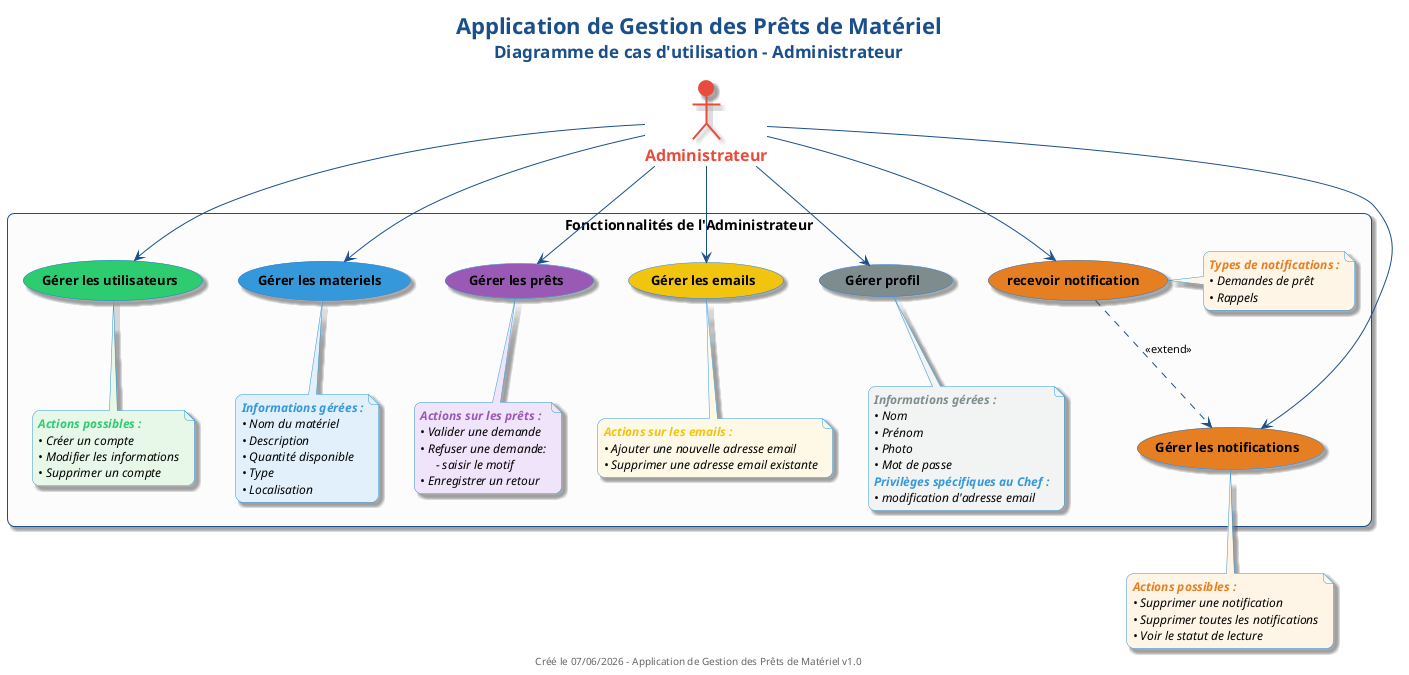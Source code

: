 @startuml Gestion des Prêts de Matériel - Administrateur

' Styles et thème améliorés
!define MAIN_COLOR #1a4f8b
!define ACTOR_BG #ffeceb
!define ACTOR_BORDER #e74c3c
!define USER_COLOR #e74c3c
!define NOTE_BORDER_THICKNESS 0.5
!define CHEF_COLOR #3498db

skinparam {
  BackgroundColor white
  ArrowColor MAIN_COLOR
  BorderColor MAIN_COLOR
  ActorBorderColor ACTOR_BORDER
  ActorBackgroundColor ACTOR_BG
  ActorBorderThickness 2
  ActorStereotypeFontColor USER_COLOR
  ActorFontColor USER_COLOR
  UsecaseBorderColor #2d7dd2
  UsecaseBackgroundColor #f8f9fa
  NoteBorderColor #3498db
  NoteBackgroundColor #ecf0f1
  PackageBorderColor MAIN_COLOR
  PackageBackgroundColor #fcfcfc
  PackageFontColor MAIN_COLOR
  PackageFontSize 18
  PackageFontStyle bold
  ActorFontSize 16
  ActorFontStyle bold
  UsecaseFontSize 13
  UsecaseFontStyle bold
  NoteFontSize 12
  NoteFontStyle italic
  RoundCorner 15
  Shadowing true
  ArrowFontSize 11
  TitleFontSize 20
  TitleFontColor MAIN_COLOR
  FooterFontSize 10
  FooterFontColor #666666
  NoteBorderThickness NOTE_BORDER_THICKNESS
  DefaultTextAlignment center
  NoteTextAlignment left
  Handwritten false
}

' Titre élégant du diagramme
title <font color=MAIN_COLOR><b><size:22>Application de Gestion des Prêts de Matériel</size></b></font>\n<size:17>Diagramme de cas d'utilisation - Administrateur</size>

' Définition de l'acteur
actor "Administrateur" as admin #e74c3c

' Package Administrateur avec disposition améliorée
rectangle "Fonctionnalités de l'Administrateur" {
  ' Gestion des utilisateurs (gauche)
  usecase "Gérer les utilisateurs" as UC1 #2ecc71
  
  ' Gestion du matériel (centre)
  usecase "Gérer les materiels " as UC5 #3498db
  
  ' Gestion des prêts (droite)
  usecase "Gérer les prêts" as UC9 #9b59b6
  
  ' Gestion des emails (nouveau)
  usecase "Gérer les emails" as UC13 #f1c40f
  
  ' Gestion des notifications (nouveau)
  usecase "recevoir notification " as UC16 #e67e22
  usecase "Gérer les notifications" as UC17 #e67e22
  
  ' Gestion du profil personnel
  usecase "Gérer profil" as UC24 #7F8C8D
  
  ' Notes déplacées à l'intérieur du rectangle
  note bottom of UC1 #e8f8e8
    <b><color:#2ecc71>Actions possibles :</color></b>
    • Créer un compte 
    • Modifier les informations
    • Supprimer un compte
  end note
  
  note bottom of UC5 #e1f0fa
    <b><color:#3498db>Informations gérées :</color></b>
    • Nom du matériel
    • Description
    • Quantité disponible
    • Type
    • Localisation
  end note
  
  note bottom of UC9 #f0e4fa
    <b><color:#9b59b6>Actions sur les prêts :</color></b>
    • Valider une demande
    • Refuser une demande:
         - saisir le motif 
    • Enregistrer un retour
  end note
  
  note right of UC16 #fef5e7
    <b><color:#e67e22>Types de notifications :</color></b>
    • Demandes de prêt
    • Rappels
  end note
  
  note bottom of UC24 #f2f4f4
    <b><color:#7F8C8D>Informations gérées :</color></b>
    • Nom
    • Prénom
    • Photo
    • Mot de passe
    <b><color:CHEF_COLOR>Privilèges spécifiques au Chef :</color></b>
    • modification d'adresse email
  end note
  
  note bottom of UC13 #fef9e7
    <b><color:#f1c40f>Actions sur les emails :</color></b>
    • Ajouter une nouvelle adresse email
    • Supprimer une adresse email existante
  end note

  ' Relations avec l'administrateur
  admin --> UC1
  admin --> UC5
  admin --> UC9
  admin --> UC13
  admin --> UC16
  admin --> UC17
  admin --> UC24

  ' Relations d'inclusion (include)
  UC16 ..> UC17 : <<extend>>
}

' Notes restées en dehors du rectangle
note bottom of UC17 #fef5e7
  <b><color:#e67e22>Actions possibles :</color></b>
  • Supprimer une notification
  • Supprimer toutes les notifications
  • Voir le statut de lecture
end note


' Pied de page avec date et signature
footer Créé le %date("dd/MM/yyyy") - Application de Gestion des Prêts de Matériel v1.0

@enduml
    